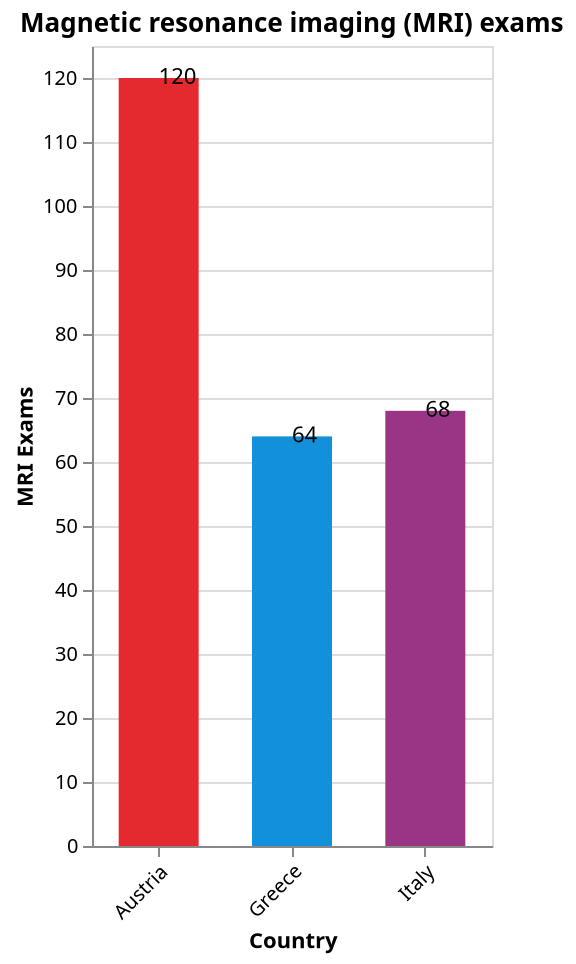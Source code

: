 {
  "$schema": "https://vega.github.io/schema/vega-lite/v5.json",
  "vconcat": [
    {
      "title": "Magnetic resonance imaging (MRI) exams",
      "description": "A comparison of the number of MRI exams across different countries.",
      "width": 200,
      "height": 400,
      "data": {
        "values": [
          {
            "Country": "Greece",
            "MRI Exams": 64
          },
          {
            "Country": "Italy",
            "MRI Exams": 68
          },
          {
            "Country": "Austria",
            "MRI Exams": 120
          }
        ]
      },
      "encoding": {
        "y": {
          "field": "MRI Exams",
          "type": "quantitative",
          "axis": {
            "grid": true,
            "scale": {
              "domain": [null, null]
            }
          },
          "scale": {
            "domain": [0, 125]
          }
        },
        "x": {
          "field": "Country",
          "type": "nominal",
          "sort": ["Austria", "Greece", "Italy"],
          "axis": {
            "grid": false,
            "tickCount": 5,
            "labelAngle": -45
          }
        }
      },
      "layer": [
        {
          "mark": {
            "type": "bar",
            "color": "#4682b4"
          },
          "encoding": {
            "color": {
              "field": "Country",
              "type": "nominal",
              "legend": null,
              "condition": {
                "test": "datum.Country === 'none'",
                "value": "#000000"
              },
              "scale": {
                "domain": ["Greece", "Italy", "Austria"],
                "range": ["#1290da", "#9a3585", "#e52a2f"]
              }
            },
            "opacity": {
              "condition": {
                "test": "datum.Country === 'none'",
                "value": 1
              },
              "value": 1
            },
            "size": {
              "condition": {
                "test": "datum.Country === 'none'",
                "value": 30
              },
              "value": 40
            }
          }
        },
        {
          "mark": {
            "type": "text",
            "align": "left",
            "baseline": "middle",
            "dx": 0,
            "dy": 0,
            "angle": 0,
            "fontSize": 11,
            "color": "black",
            "opacity": 1
          },
          "encoding": {
            "text": {
              "field": "MRI Exams",
              "type": "quantitative"
            },
            "color": {
              "value": "#000000"
            }
          }
        }
      ]
    }
  ],
  "name": "MRI"
}
